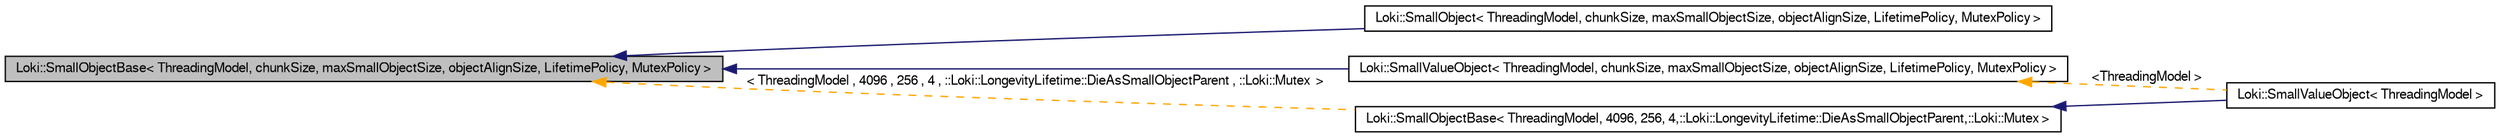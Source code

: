 digraph G
{
  bgcolor="transparent";
  edge [fontname="FreeSans",fontsize="10",labelfontname="FreeSans",labelfontsize="10"];
  node [fontname="FreeSans",fontsize="10",shape=record];
  rankdir=LR;
  Node1 [label="Loki::SmallObjectBase\< ThreadingModel, chunkSize, maxSmallObjectSize, objectAlignSize, LifetimePolicy, MutexPolicy \>",height=0.2,width=0.4,color="black", fillcolor="grey75", style="filled" fontcolor="black"];
  Node1 -> Node2 [dir=back,color="midnightblue",fontsize="10",style="solid",fontname="FreeSans"];
  Node2 [label="Loki::SmallObject\< ThreadingModel, chunkSize, maxSmallObjectSize, objectAlignSize, LifetimePolicy, MutexPolicy \>",height=0.2,width=0.4,color="black",URL="$a00128.html"];
  Node1 -> Node3 [dir=back,color="midnightblue",fontsize="10",style="solid",fontname="FreeSans"];
  Node3 [label="Loki::SmallValueObject\< ThreadingModel, chunkSize, maxSmallObjectSize, objectAlignSize, LifetimePolicy, MutexPolicy \>",height=0.2,width=0.4,color="black",URL="$a00130.html"];
  Node3 -> Node4 [dir=back,color="orange",fontsize="10",style="dashed",label="\<ThreadingModel \>",fontname="FreeSans"];
  Node4 [label="Loki::SmallValueObject\< ThreadingModel \>",height=0.2,width=0.4,color="black",URL="$a00130.html"];
  Node1 -> Node5 [dir=back,color="orange",fontsize="10",style="dashed",label="\< ThreadingModel , 4096 , 256 , 4 , ::Loki::LongevityLifetime::DieAsSmallObjectParent , ::Loki::Mutex  \>",fontname="FreeSans"];
  Node5 [label="Loki::SmallObjectBase\< ThreadingModel, 4096, 256, 4,::Loki::LongevityLifetime::DieAsSmallObjectParent,::Loki::Mutex \>",height=0.2,width=0.4,color="black",URL="$a00129.html"];
  Node5 -> Node4 [dir=back,color="midnightblue",fontsize="10",style="solid",fontname="FreeSans"];
}

